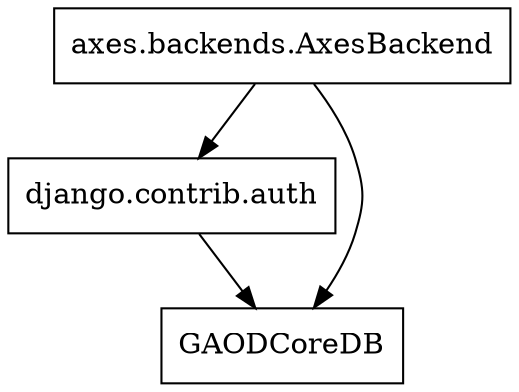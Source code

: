 digraph "Authentication"
{
    axesbackend -> djangoauth;
    axesbackend -> gaodcoredb;
    djangoauth -> gaodcoredb;

    axesbackend [shape=box, label="axes.backends.AxesBackend"];
    djangoauth [shape=box, label="django.contrib.auth"];
    gaodcoredb [shape=box, label="GAODCoreDB"];
}